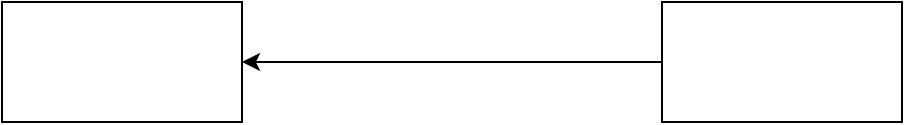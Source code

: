 <mxfile version="21.6.9" type="github">
  <diagram name="Page-1" id="ZcAi-F6WAGjGsejNGE3I">
    <mxGraphModel dx="1434" dy="782" grid="1" gridSize="10" guides="1" tooltips="1" connect="1" arrows="1" fold="1" page="1" pageScale="1" pageWidth="827" pageHeight="1169" math="0" shadow="0">
      <root>
        <mxCell id="0" />
        <mxCell id="1" parent="0" />
        <mxCell id="V6Q1L1hzU08xL4f6sb9S-3" value="" style="rounded=0;orthogonalLoop=1;jettySize=auto;html=1;" edge="1" parent="1" source="V6Q1L1hzU08xL4f6sb9S-1" target="V6Q1L1hzU08xL4f6sb9S-2">
          <mxGeometry relative="1" as="geometry" />
        </mxCell>
        <mxCell id="V6Q1L1hzU08xL4f6sb9S-1" value="" style="rounded=0;whiteSpace=wrap;html=1;" vertex="1" parent="1">
          <mxGeometry x="560" y="200" width="120" height="60" as="geometry" />
        </mxCell>
        <mxCell id="V6Q1L1hzU08xL4f6sb9S-2" value="" style="rounded=0;whiteSpace=wrap;html=1;" vertex="1" parent="1">
          <mxGeometry x="230" y="200" width="120" height="60" as="geometry" />
        </mxCell>
      </root>
    </mxGraphModel>
  </diagram>
</mxfile>
